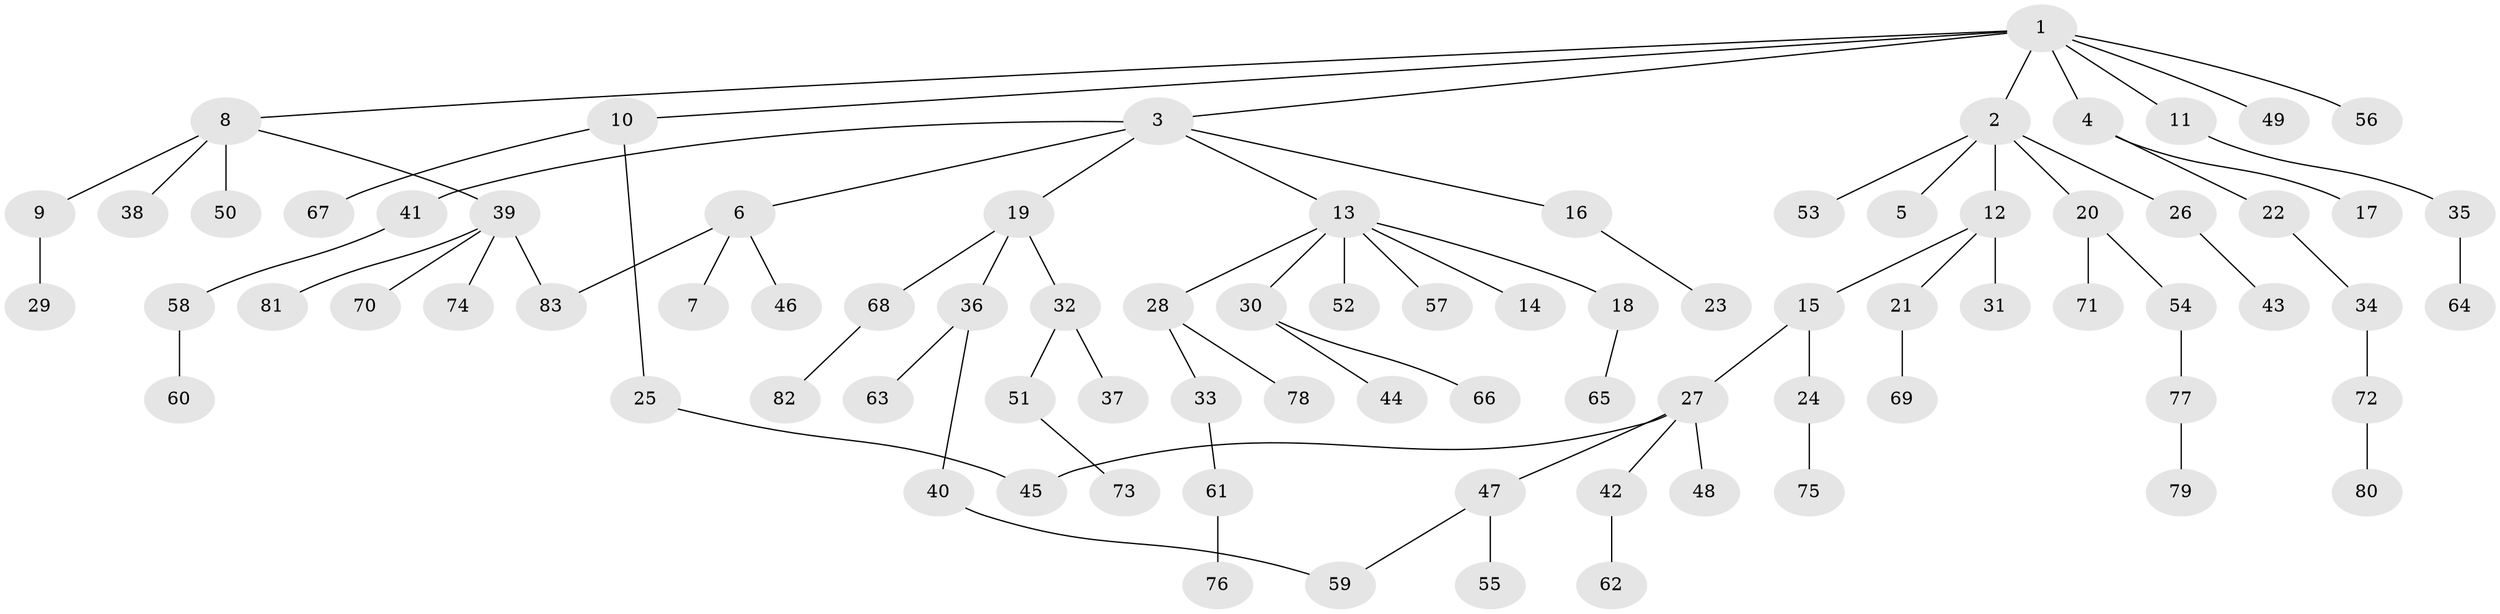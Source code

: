 // coarse degree distribution, {12: 0.017857142857142856, 8: 0.017857142857142856, 2: 0.21428571428571427, 1: 0.5714285714285714, 4: 0.07142857142857142, 5: 0.017857142857142856, 7: 0.017857142857142856, 3: 0.07142857142857142}
// Generated by graph-tools (version 1.1) at 2025/41/03/06/25 10:41:28]
// undirected, 83 vertices, 85 edges
graph export_dot {
graph [start="1"]
  node [color=gray90,style=filled];
  1;
  2;
  3;
  4;
  5;
  6;
  7;
  8;
  9;
  10;
  11;
  12;
  13;
  14;
  15;
  16;
  17;
  18;
  19;
  20;
  21;
  22;
  23;
  24;
  25;
  26;
  27;
  28;
  29;
  30;
  31;
  32;
  33;
  34;
  35;
  36;
  37;
  38;
  39;
  40;
  41;
  42;
  43;
  44;
  45;
  46;
  47;
  48;
  49;
  50;
  51;
  52;
  53;
  54;
  55;
  56;
  57;
  58;
  59;
  60;
  61;
  62;
  63;
  64;
  65;
  66;
  67;
  68;
  69;
  70;
  71;
  72;
  73;
  74;
  75;
  76;
  77;
  78;
  79;
  80;
  81;
  82;
  83;
  1 -- 2;
  1 -- 3;
  1 -- 4;
  1 -- 8;
  1 -- 10;
  1 -- 11;
  1 -- 49;
  1 -- 56;
  2 -- 5;
  2 -- 12;
  2 -- 20;
  2 -- 26;
  2 -- 53;
  3 -- 6;
  3 -- 13;
  3 -- 16;
  3 -- 19;
  3 -- 41;
  4 -- 17;
  4 -- 22;
  6 -- 7;
  6 -- 46;
  6 -- 83;
  8 -- 9;
  8 -- 38;
  8 -- 39;
  8 -- 50;
  9 -- 29;
  10 -- 25;
  10 -- 67;
  11 -- 35;
  12 -- 15;
  12 -- 21;
  12 -- 31;
  13 -- 14;
  13 -- 18;
  13 -- 28;
  13 -- 30;
  13 -- 52;
  13 -- 57;
  15 -- 24;
  15 -- 27;
  16 -- 23;
  18 -- 65;
  19 -- 32;
  19 -- 36;
  19 -- 68;
  20 -- 54;
  20 -- 71;
  21 -- 69;
  22 -- 34;
  24 -- 75;
  25 -- 45;
  26 -- 43;
  27 -- 42;
  27 -- 45;
  27 -- 47;
  27 -- 48;
  28 -- 33;
  28 -- 78;
  30 -- 44;
  30 -- 66;
  32 -- 37;
  32 -- 51;
  33 -- 61;
  34 -- 72;
  35 -- 64;
  36 -- 40;
  36 -- 63;
  39 -- 70;
  39 -- 74;
  39 -- 81;
  39 -- 83;
  40 -- 59;
  41 -- 58;
  42 -- 62;
  47 -- 55;
  47 -- 59;
  51 -- 73;
  54 -- 77;
  58 -- 60;
  61 -- 76;
  68 -- 82;
  72 -- 80;
  77 -- 79;
}
